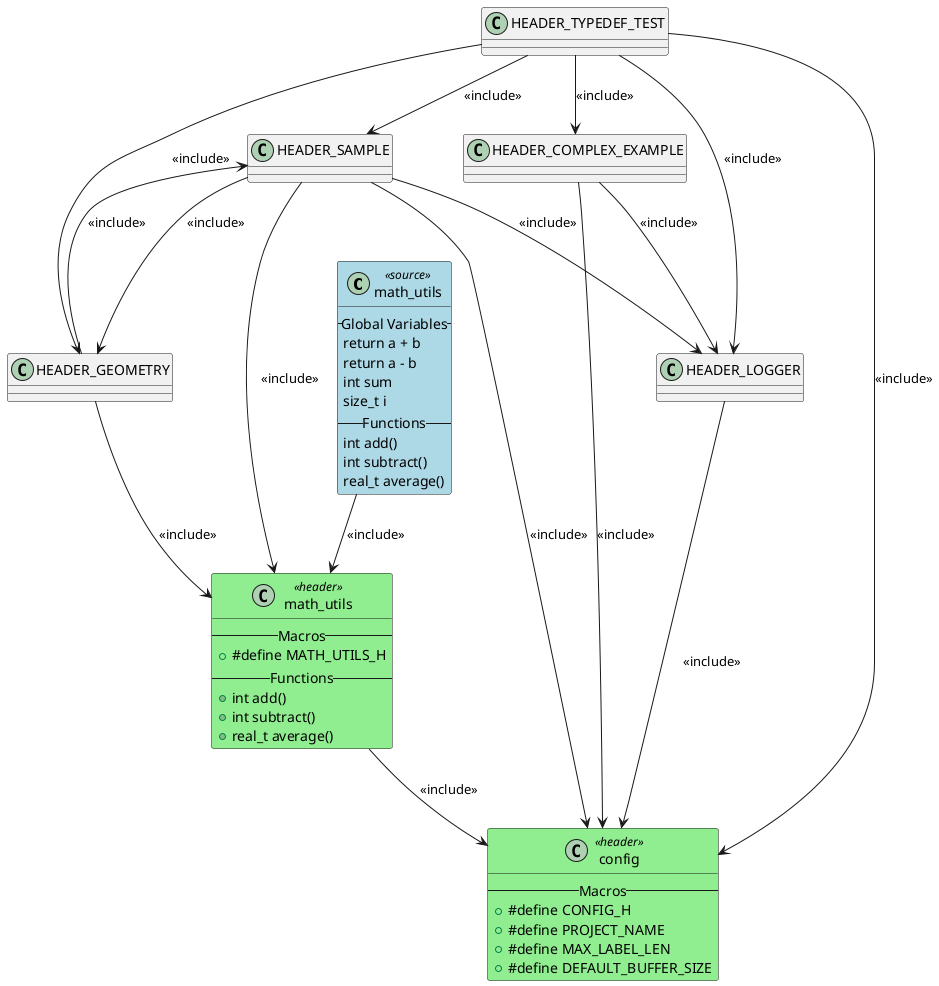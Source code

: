 @startuml math_utils

class "math_utils" as MATH_UTILS <<source>> #LightBlue
{
    -- Global Variables --
    return a + b
    return a - b
    int sum
    size_t i
    -- Functions --
    int add()
    int subtract()
    real_t average()
}

class "math_utils" as HEADER_MATH_UTILS <<header>> #LightGreen
{
    -- Macros --
    + #define MATH_UTILS_H
    -- Functions --
    + int add()
    + int subtract()
    + real_t average()
}

class "config" as HEADER_CONFIG <<header>> #LightGreen
{
    -- Macros --
    + #define CONFIG_H
    + #define PROJECT_NAME
    + #define MAX_LABEL_LEN
    + #define DEFAULT_BUFFER_SIZE
}

HEADER_MATH_UTILS --> HEADER_CONFIG : <<include>>
HEADER_COMPLEX_EXAMPLE --> HEADER_CONFIG : <<include>>
HEADER_COMPLEX_EXAMPLE --> HEADER_LOGGER : <<include>>
HEADER_GEOMETRY --> HEADER_SAMPLE : <<include>>
HEADER_GEOMETRY --> HEADER_MATH_UTILS : <<include>>
HEADER_LOGGER --> HEADER_CONFIG : <<include>>
HEADER_SAMPLE --> HEADER_MATH_UTILS : <<include>>
HEADER_SAMPLE --> HEADER_LOGGER : <<include>>
HEADER_SAMPLE --> HEADER_GEOMETRY : <<include>>
HEADER_SAMPLE --> HEADER_CONFIG : <<include>>
HEADER_TYPEDEF_TEST --> HEADER_COMPLEX_EXAMPLE : <<include>>
HEADER_TYPEDEF_TEST --> HEADER_GEOMETRY : <<include>>
HEADER_TYPEDEF_TEST --> HEADER_LOGGER : <<include>>
HEADER_TYPEDEF_TEST --> HEADER_SAMPLE : <<include>>
HEADER_TYPEDEF_TEST --> HEADER_CONFIG : <<include>>
MATH_UTILS --> HEADER_MATH_UTILS : <<include>>

@enduml